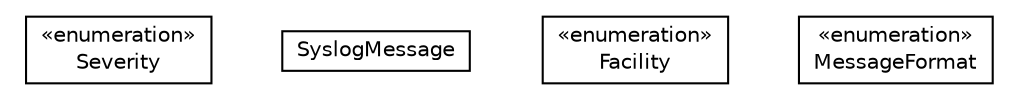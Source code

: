 #!/usr/local/bin/dot
#
# Class diagram 
# Generated by UMLGraph version R5_6-24-gf6e263 (http://www.umlgraph.org/)
#

digraph G {
	edge [fontname="Helvetica",fontsize=10,labelfontname="Helvetica",labelfontsize=10];
	node [fontname="Helvetica",fontsize=10,shape=plaintext];
	nodesep=0.25;
	ranksep=0.5;
	// com.cloudbees.syslog.Severity
	c584083 [label=<<table title="com.cloudbees.syslog.Severity" border="0" cellborder="1" cellspacing="0" cellpadding="2" port="p" href="./Severity.html">
		<tr><td><table border="0" cellspacing="0" cellpadding="1">
<tr><td align="center" balign="center"> &#171;enumeration&#187; </td></tr>
<tr><td align="center" balign="center"> Severity </td></tr>
		</table></td></tr>
		</table>>, URL="./Severity.html", fontname="Helvetica", fontcolor="black", fontsize=10.0];
	// com.cloudbees.syslog.SyslogMessage
	c584084 [label=<<table title="com.cloudbees.syslog.SyslogMessage" border="0" cellborder="1" cellspacing="0" cellpadding="2" port="p" href="./SyslogMessage.html">
		<tr><td><table border="0" cellspacing="0" cellpadding="1">
<tr><td align="center" balign="center"> SyslogMessage </td></tr>
		</table></td></tr>
		</table>>, URL="./SyslogMessage.html", fontname="Helvetica", fontcolor="black", fontsize=10.0];
	// com.cloudbees.syslog.Facility
	c584085 [label=<<table title="com.cloudbees.syslog.Facility" border="0" cellborder="1" cellspacing="0" cellpadding="2" port="p" href="./Facility.html">
		<tr><td><table border="0" cellspacing="0" cellpadding="1">
<tr><td align="center" balign="center"> &#171;enumeration&#187; </td></tr>
<tr><td align="center" balign="center"> Facility </td></tr>
		</table></td></tr>
		</table>>, URL="./Facility.html", fontname="Helvetica", fontcolor="black", fontsize=10.0];
	// com.cloudbees.syslog.MessageFormat
	c584086 [label=<<table title="com.cloudbees.syslog.MessageFormat" border="0" cellborder="1" cellspacing="0" cellpadding="2" port="p" href="./MessageFormat.html">
		<tr><td><table border="0" cellspacing="0" cellpadding="1">
<tr><td align="center" balign="center"> &#171;enumeration&#187; </td></tr>
<tr><td align="center" balign="center"> MessageFormat </td></tr>
		</table></td></tr>
		</table>>, URL="./MessageFormat.html", fontname="Helvetica", fontcolor="black", fontsize=10.0];
}

